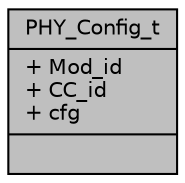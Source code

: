 digraph "PHY_Config_t"
{
 // LATEX_PDF_SIZE
  edge [fontname="Helvetica",fontsize="10",labelfontname="Helvetica",labelfontsize="10"];
  node [fontname="Helvetica",fontsize="10",shape=record];
  Node1 [label="{PHY_Config_t\n|+ Mod_id\l+ CC_id\l+ cfg\l|}",height=0.2,width=0.4,color="black", fillcolor="grey75", style="filled", fontcolor="black",tooltip=" "];
}
